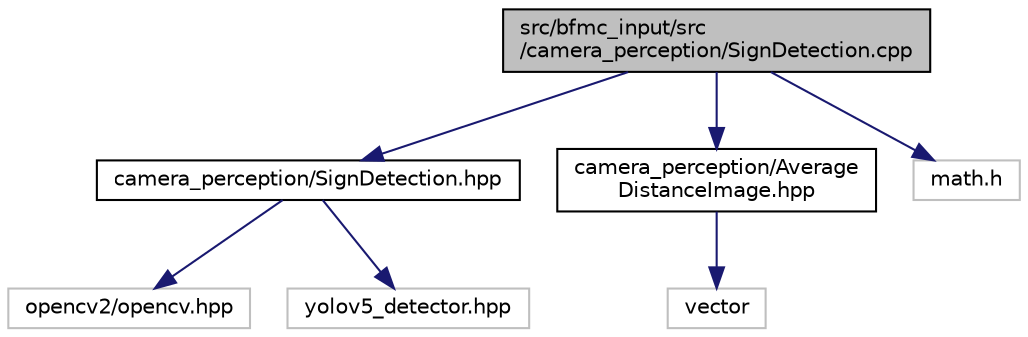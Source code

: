 digraph "src/bfmc_input/src/camera_perception/SignDetection.cpp"
{
 // LATEX_PDF_SIZE
  edge [fontname="Helvetica",fontsize="10",labelfontname="Helvetica",labelfontsize="10"];
  node [fontname="Helvetica",fontsize="10",shape=record];
  Node1 [label="src/bfmc_input/src\l/camera_perception/SignDetection.cpp",height=0.2,width=0.4,color="black", fillcolor="grey75", style="filled", fontcolor="black",tooltip="This file implements the sign detection algorithm used in the BFMC 2023."];
  Node1 -> Node2 [color="midnightblue",fontsize="10",style="solid",fontname="Helvetica"];
  Node2 [label="camera_perception/SignDetection.hpp",height=0.2,width=0.4,color="black", fillcolor="white", style="filled",URL="$_sign_detection_8hpp.html",tooltip="The header file of the sign detection used in the BFMC 2023."];
  Node2 -> Node3 [color="midnightblue",fontsize="10",style="solid",fontname="Helvetica"];
  Node3 [label="opencv2/opencv.hpp",height=0.2,width=0.4,color="grey75", fillcolor="white", style="filled",tooltip=" "];
  Node2 -> Node4 [color="midnightblue",fontsize="10",style="solid",fontname="Helvetica"];
  Node4 [label="yolov5_detector.hpp",height=0.2,width=0.4,color="grey75", fillcolor="white", style="filled",tooltip=" "];
  Node1 -> Node5 [color="midnightblue",fontsize="10",style="solid",fontname="Helvetica"];
  Node5 [label="camera_perception/Average\lDistanceImage.hpp",height=0.2,width=0.4,color="black", fillcolor="white", style="filled",URL="$_average_distance_image_8hpp.html",tooltip="This file includes the vector that holds the averaged distances [in meter] from the Intel RealSense c..."];
  Node5 -> Node6 [color="midnightblue",fontsize="10",style="solid",fontname="Helvetica"];
  Node6 [label="vector",height=0.2,width=0.4,color="grey75", fillcolor="white", style="filled",tooltip=" "];
  Node1 -> Node7 [color="midnightblue",fontsize="10",style="solid",fontname="Helvetica"];
  Node7 [label="math.h",height=0.2,width=0.4,color="grey75", fillcolor="white", style="filled",tooltip=" "];
}
